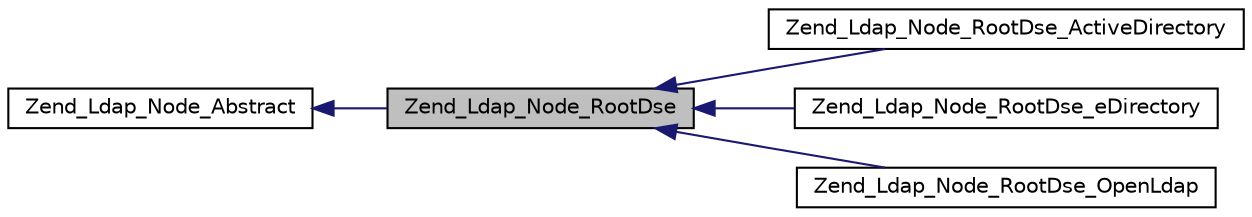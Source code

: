 digraph G
{
  edge [fontname="Helvetica",fontsize="10",labelfontname="Helvetica",labelfontsize="10"];
  node [fontname="Helvetica",fontsize="10",shape=record];
  rankdir="LR";
  Node1 [label="Zend_Ldap_Node_RootDse",height=0.2,width=0.4,color="black", fillcolor="grey75", style="filled" fontcolor="black"];
  Node2 -> Node1 [dir="back",color="midnightblue",fontsize="10",style="solid",fontname="Helvetica"];
  Node2 [label="Zend_Ldap_Node_Abstract",height=0.2,width=0.4,color="black", fillcolor="white", style="filled",URL="$class_zend___ldap___node___abstract.html"];
  Node1 -> Node3 [dir="back",color="midnightblue",fontsize="10",style="solid",fontname="Helvetica"];
  Node3 [label="Zend_Ldap_Node_RootDse_ActiveDirectory",height=0.2,width=0.4,color="black", fillcolor="white", style="filled",URL="$class_zend___ldap___node___root_dse___active_directory.html"];
  Node1 -> Node4 [dir="back",color="midnightblue",fontsize="10",style="solid",fontname="Helvetica"];
  Node4 [label="Zend_Ldap_Node_RootDse_eDirectory",height=0.2,width=0.4,color="black", fillcolor="white", style="filled",URL="$class_zend___ldap___node___root_dse__e_directory.html"];
  Node1 -> Node5 [dir="back",color="midnightblue",fontsize="10",style="solid",fontname="Helvetica"];
  Node5 [label="Zend_Ldap_Node_RootDse_OpenLdap",height=0.2,width=0.4,color="black", fillcolor="white", style="filled",URL="$class_zend___ldap___node___root_dse___open_ldap.html"];
}
